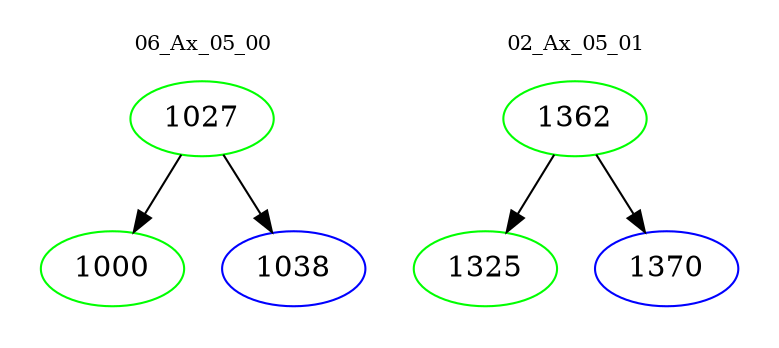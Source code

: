 digraph{
subgraph cluster_0 {
color = white
label = "06_Ax_05_00";
fontsize=10;
T0_1027 [label="1027", color="green"]
T0_1027 -> T0_1000 [color="black"]
T0_1000 [label="1000", color="green"]
T0_1027 -> T0_1038 [color="black"]
T0_1038 [label="1038", color="blue"]
}
subgraph cluster_1 {
color = white
label = "02_Ax_05_01";
fontsize=10;
T1_1362 [label="1362", color="green"]
T1_1362 -> T1_1325 [color="black"]
T1_1325 [label="1325", color="green"]
T1_1362 -> T1_1370 [color="black"]
T1_1370 [label="1370", color="blue"]
}
}
